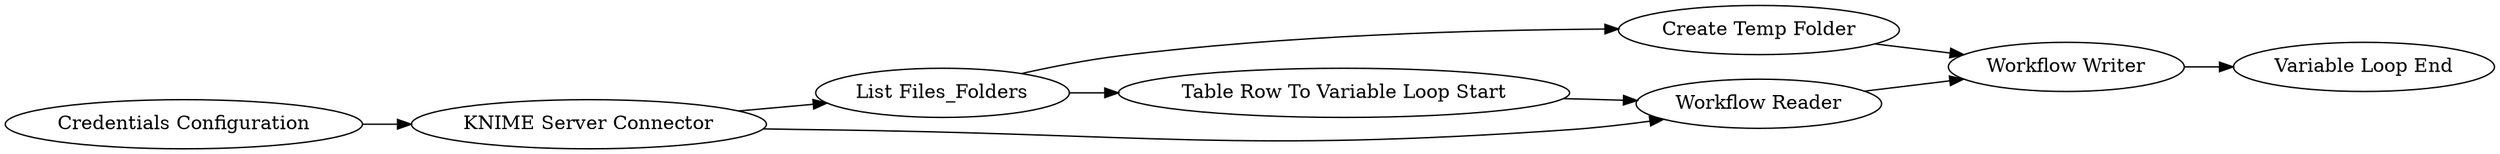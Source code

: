 digraph {
	5 -> 3
	4 -> 8
	3 -> 4
	8 -> 2
	2 -> 7
	6 -> 1
	1 -> 2
	3 -> 1
	4 -> 6
	5 [label="Credentials Configuration"]
	1 [label="Workflow Reader"]
	7 [label="Variable Loop End"]
	4 [label="List Files_Folders"]
	6 [label="Table Row To Variable Loop Start"]
	8 [label="Create Temp Folder"]
	3 [label="KNIME Server Connector"]
	2 [label="Workflow Writer"]
	rankdir=LR
}
